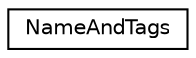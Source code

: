 digraph "Graphical Class Hierarchy"
{
  edge [fontname="Helvetica",fontsize="10",labelfontname="Helvetica",labelfontsize="10"];
  node [fontname="Helvetica",fontsize="10",shape=record];
  rankdir="LR";
  Node1 [label="NameAndTags",height=0.2,width=0.4,color="black", fillcolor="white", style="filled",URL="$structCatch_1_1NameAndTags.html"];
}
